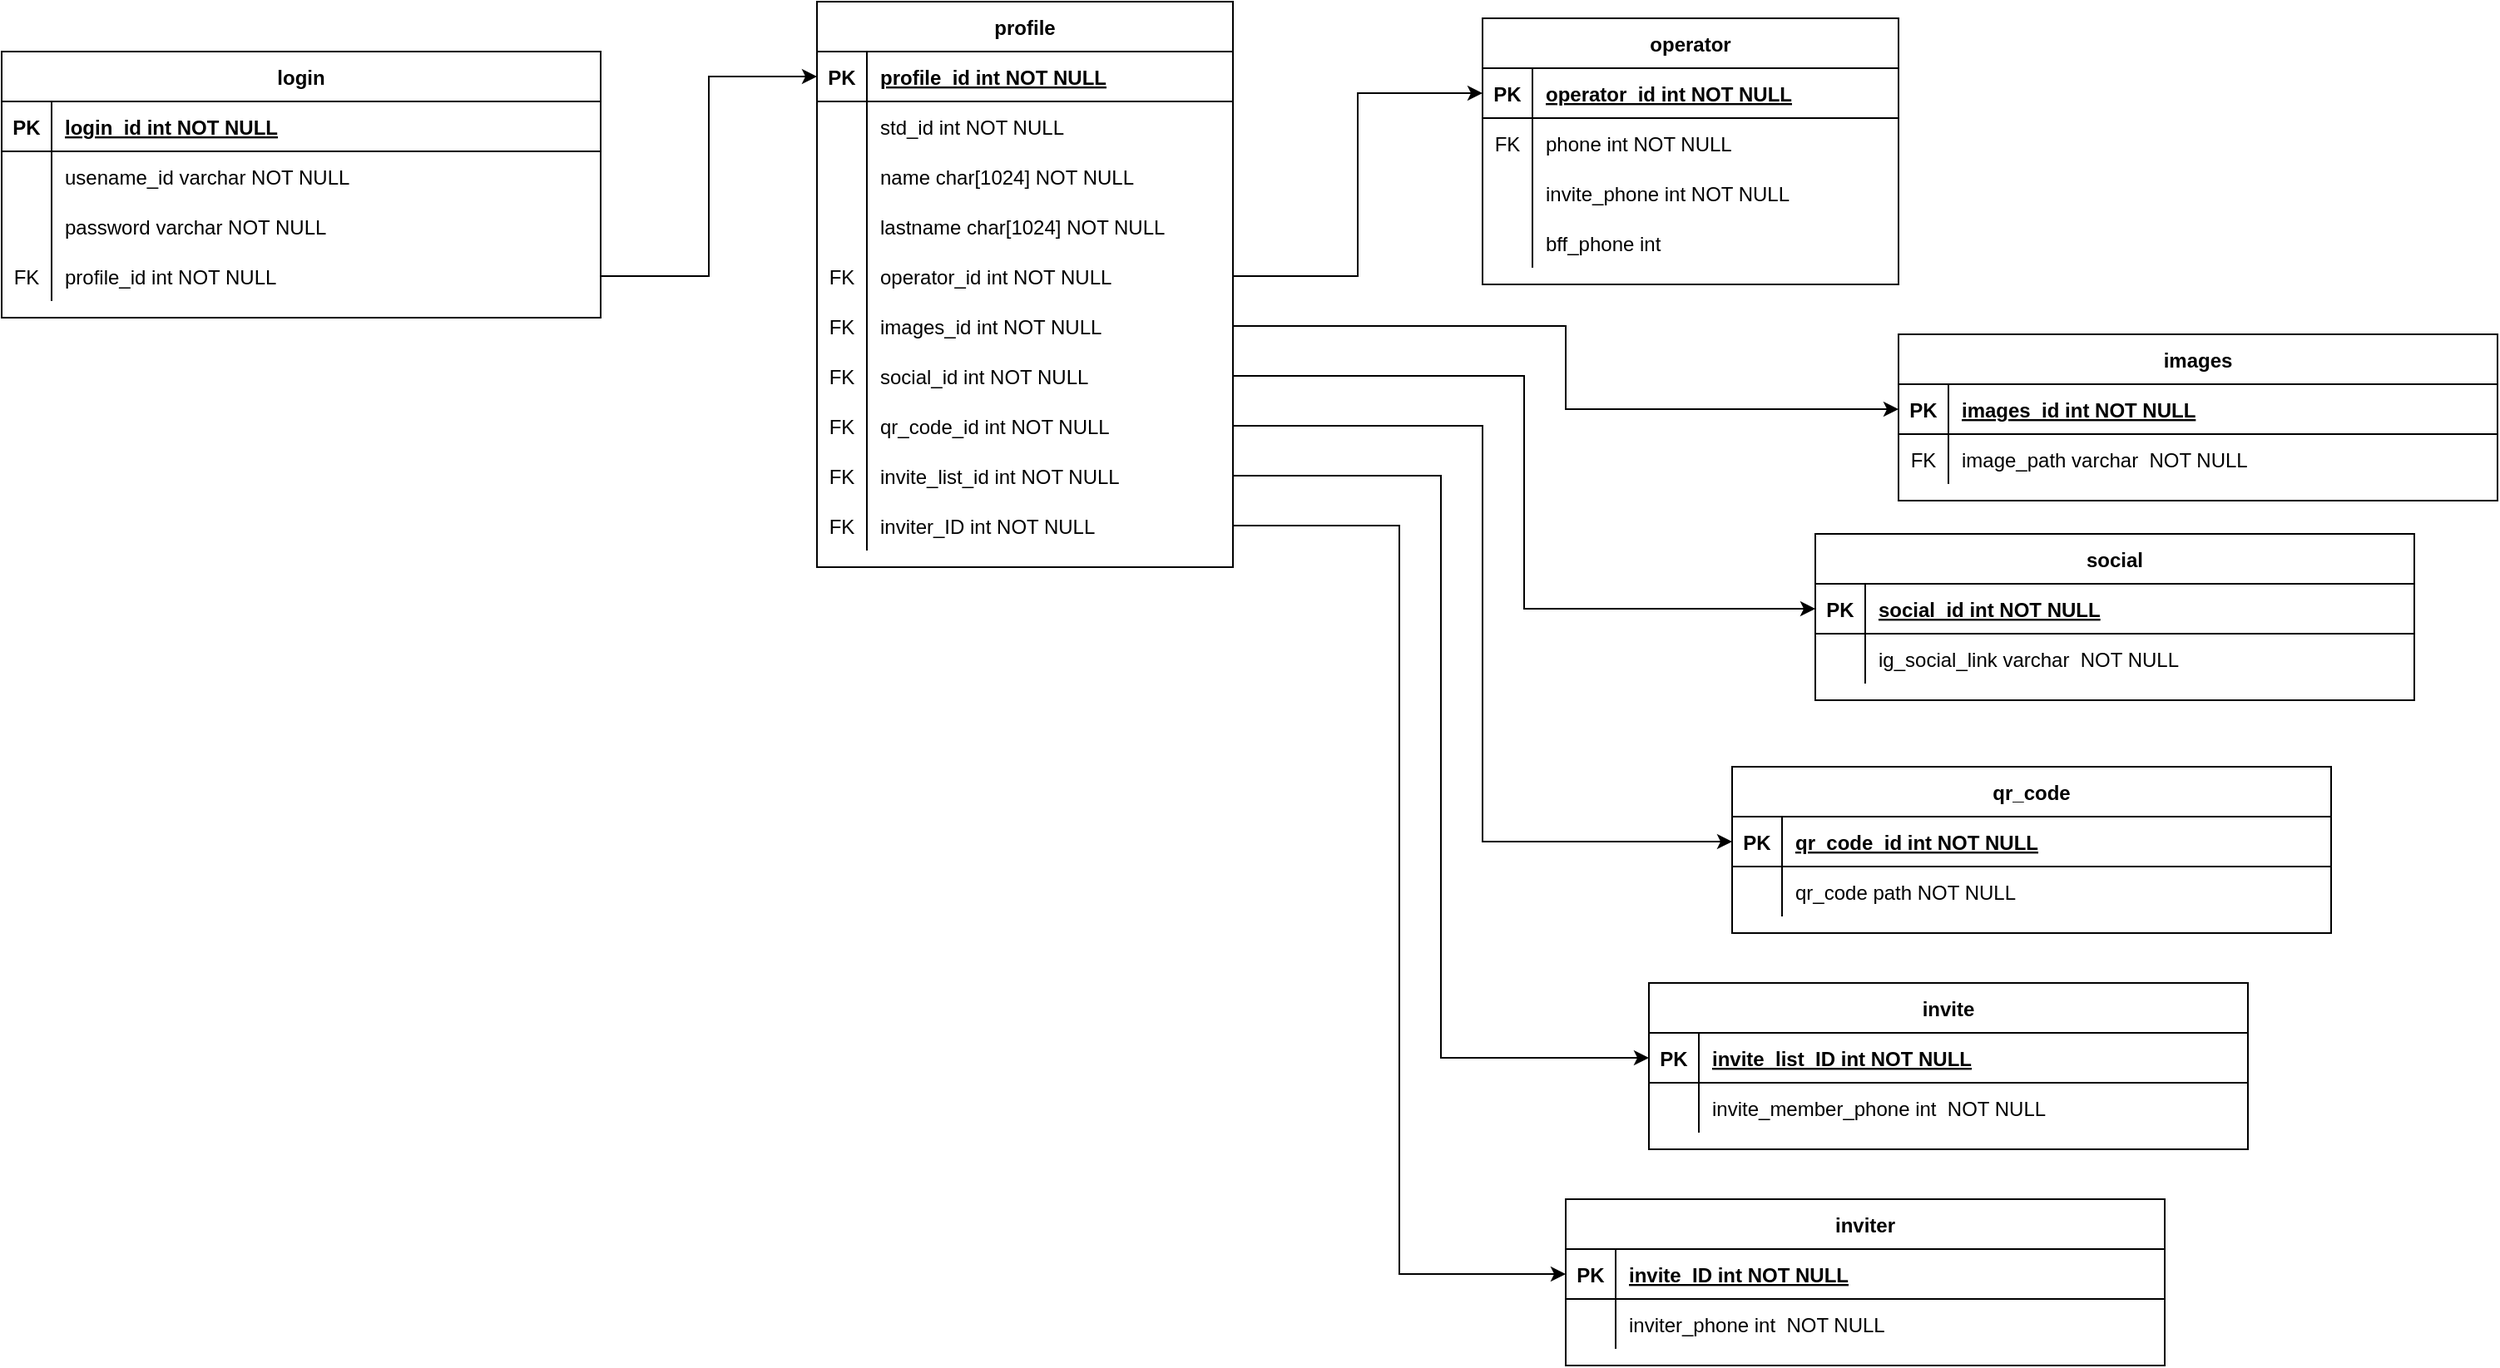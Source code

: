 <mxfile version="20.2.3" type="device"><diagram id="R2lEEEUBdFMjLlhIrx00" name="Page-1"><mxGraphModel dx="2827" dy="1458" grid="1" gridSize="10" guides="1" tooltips="1" connect="1" arrows="1" fold="1" page="1" pageScale="1" pageWidth="850" pageHeight="1100" math="0" shadow="0" extFonts="Permanent Marker^https://fonts.googleapis.com/css?family=Permanent+Marker"><root><mxCell id="0"/><mxCell id="1" parent="0"/><mxCell id="atP1aCella_XztRQYU9a-28" value="profile" style="shape=table;startSize=30;container=1;collapsible=1;childLayout=tableLayout;fixedRows=1;rowLines=0;fontStyle=1;align=center;resizeLast=1;" parent="1" vertex="1"><mxGeometry x="-360" y="160" width="250" height="340" as="geometry"/></mxCell><mxCell id="atP1aCella_XztRQYU9a-29" value="" style="shape=partialRectangle;collapsible=0;dropTarget=0;pointerEvents=0;fillColor=none;points=[[0,0.5],[1,0.5]];portConstraint=eastwest;top=0;left=0;right=0;bottom=1;" parent="atP1aCella_XztRQYU9a-28" vertex="1"><mxGeometry y="30" width="250" height="30" as="geometry"/></mxCell><mxCell id="atP1aCella_XztRQYU9a-30" value="PK" style="shape=partialRectangle;overflow=hidden;connectable=0;fillColor=none;top=0;left=0;bottom=0;right=0;fontStyle=1;" parent="atP1aCella_XztRQYU9a-29" vertex="1"><mxGeometry width="30" height="30" as="geometry"><mxRectangle width="30" height="30" as="alternateBounds"/></mxGeometry></mxCell><mxCell id="atP1aCella_XztRQYU9a-31" value="profile_id int NOT NULL" style="shape=partialRectangle;overflow=hidden;connectable=0;fillColor=none;top=0;left=0;bottom=0;right=0;align=left;spacingLeft=6;fontStyle=5;" parent="atP1aCella_XztRQYU9a-29" vertex="1"><mxGeometry x="30" width="220" height="30" as="geometry"><mxRectangle width="220" height="30" as="alternateBounds"/></mxGeometry></mxCell><mxCell id="atP1aCella_XztRQYU9a-32" value="" style="shape=partialRectangle;collapsible=0;dropTarget=0;pointerEvents=0;fillColor=none;points=[[0,0.5],[1,0.5]];portConstraint=eastwest;top=0;left=0;right=0;bottom=0;" parent="atP1aCella_XztRQYU9a-28" vertex="1"><mxGeometry y="60" width="250" height="30" as="geometry"/></mxCell><mxCell id="atP1aCella_XztRQYU9a-33" value="" style="shape=partialRectangle;overflow=hidden;connectable=0;fillColor=none;top=0;left=0;bottom=0;right=0;" parent="atP1aCella_XztRQYU9a-32" vertex="1"><mxGeometry width="30" height="30" as="geometry"><mxRectangle width="30" height="30" as="alternateBounds"/></mxGeometry></mxCell><mxCell id="atP1aCella_XztRQYU9a-34" value="std_id int NOT NULL" style="shape=partialRectangle;overflow=hidden;connectable=0;fillColor=none;top=0;left=0;bottom=0;right=0;align=left;spacingLeft=6;" parent="atP1aCella_XztRQYU9a-32" vertex="1"><mxGeometry x="30" width="220" height="30" as="geometry"><mxRectangle width="220" height="30" as="alternateBounds"/></mxGeometry></mxCell><mxCell id="atP1aCella_XztRQYU9a-35" value="" style="shape=partialRectangle;collapsible=0;dropTarget=0;pointerEvents=0;fillColor=none;points=[[0,0.5],[1,0.5]];portConstraint=eastwest;top=0;left=0;right=0;bottom=0;" parent="atP1aCella_XztRQYU9a-28" vertex="1"><mxGeometry y="90" width="250" height="30" as="geometry"/></mxCell><mxCell id="atP1aCella_XztRQYU9a-36" value="" style="shape=partialRectangle;overflow=hidden;connectable=0;fillColor=none;top=0;left=0;bottom=0;right=0;" parent="atP1aCella_XztRQYU9a-35" vertex="1"><mxGeometry width="30" height="30" as="geometry"><mxRectangle width="30" height="30" as="alternateBounds"/></mxGeometry></mxCell><mxCell id="atP1aCella_XztRQYU9a-37" value="name char[1024] NOT NULL" style="shape=partialRectangle;overflow=hidden;connectable=0;fillColor=none;top=0;left=0;bottom=0;right=0;align=left;spacingLeft=6;" parent="atP1aCella_XztRQYU9a-35" vertex="1"><mxGeometry x="30" width="220" height="30" as="geometry"><mxRectangle width="220" height="30" as="alternateBounds"/></mxGeometry></mxCell><mxCell id="atP1aCella_XztRQYU9a-46" value="" style="shape=partialRectangle;collapsible=0;dropTarget=0;pointerEvents=0;fillColor=none;points=[[0,0.5],[1,0.5]];portConstraint=eastwest;top=0;left=0;right=0;bottom=0;" parent="atP1aCella_XztRQYU9a-28" vertex="1"><mxGeometry y="120" width="250" height="30" as="geometry"/></mxCell><mxCell id="atP1aCella_XztRQYU9a-47" value="" style="shape=partialRectangle;overflow=hidden;connectable=0;fillColor=none;top=0;left=0;bottom=0;right=0;" parent="atP1aCella_XztRQYU9a-46" vertex="1"><mxGeometry width="30" height="30" as="geometry"><mxRectangle width="30" height="30" as="alternateBounds"/></mxGeometry></mxCell><mxCell id="atP1aCella_XztRQYU9a-48" value="lastname char[1024] NOT NULL" style="shape=partialRectangle;overflow=hidden;connectable=0;fillColor=none;top=0;left=0;bottom=0;right=0;align=left;spacingLeft=6;" parent="atP1aCella_XztRQYU9a-46" vertex="1"><mxGeometry x="30" width="220" height="30" as="geometry"><mxRectangle width="220" height="30" as="alternateBounds"/></mxGeometry></mxCell><mxCell id="atP1aCella_XztRQYU9a-133" value="" style="shape=partialRectangle;collapsible=0;dropTarget=0;pointerEvents=0;fillColor=none;points=[[0,0.5],[1,0.5]];portConstraint=eastwest;top=0;left=0;right=0;bottom=0;" parent="atP1aCella_XztRQYU9a-28" vertex="1"><mxGeometry y="150" width="250" height="30" as="geometry"/></mxCell><mxCell id="atP1aCella_XztRQYU9a-134" value="FK" style="shape=partialRectangle;overflow=hidden;connectable=0;fillColor=none;top=0;left=0;bottom=0;right=0;" parent="atP1aCella_XztRQYU9a-133" vertex="1"><mxGeometry width="30" height="30" as="geometry"><mxRectangle width="30" height="30" as="alternateBounds"/></mxGeometry></mxCell><mxCell id="atP1aCella_XztRQYU9a-135" value="operator_id int NOT NULL" style="shape=partialRectangle;overflow=hidden;connectable=0;fillColor=none;top=0;left=0;bottom=0;right=0;align=left;spacingLeft=6;" parent="atP1aCella_XztRQYU9a-133" vertex="1"><mxGeometry x="30" width="220" height="30" as="geometry"><mxRectangle width="220" height="30" as="alternateBounds"/></mxGeometry></mxCell><mxCell id="Oe84cvMXlJhCJR2fnGtN-9" value="" style="shape=partialRectangle;collapsible=0;dropTarget=0;pointerEvents=0;fillColor=none;points=[[0,0.5],[1,0.5]];portConstraint=eastwest;top=0;left=0;right=0;bottom=0;" vertex="1" parent="atP1aCella_XztRQYU9a-28"><mxGeometry y="180" width="250" height="30" as="geometry"/></mxCell><mxCell id="Oe84cvMXlJhCJR2fnGtN-10" value="FK" style="shape=partialRectangle;overflow=hidden;connectable=0;fillColor=none;top=0;left=0;bottom=0;right=0;" vertex="1" parent="Oe84cvMXlJhCJR2fnGtN-9"><mxGeometry width="30" height="30" as="geometry"><mxRectangle width="30" height="30" as="alternateBounds"/></mxGeometry></mxCell><mxCell id="Oe84cvMXlJhCJR2fnGtN-11" value="images_id int NOT NULL" style="shape=partialRectangle;overflow=hidden;connectable=0;fillColor=none;top=0;left=0;bottom=0;right=0;align=left;spacingLeft=6;" vertex="1" parent="Oe84cvMXlJhCJR2fnGtN-9"><mxGeometry x="30" width="220" height="30" as="geometry"><mxRectangle width="220" height="30" as="alternateBounds"/></mxGeometry></mxCell><mxCell id="Oe84cvMXlJhCJR2fnGtN-20" value="" style="shape=partialRectangle;collapsible=0;dropTarget=0;pointerEvents=0;fillColor=none;points=[[0,0.5],[1,0.5]];portConstraint=eastwest;top=0;left=0;right=0;bottom=0;" vertex="1" parent="atP1aCella_XztRQYU9a-28"><mxGeometry y="210" width="250" height="30" as="geometry"/></mxCell><mxCell id="Oe84cvMXlJhCJR2fnGtN-21" value="FK" style="shape=partialRectangle;overflow=hidden;connectable=0;fillColor=none;top=0;left=0;bottom=0;right=0;" vertex="1" parent="Oe84cvMXlJhCJR2fnGtN-20"><mxGeometry width="30" height="30" as="geometry"><mxRectangle width="30" height="30" as="alternateBounds"/></mxGeometry></mxCell><mxCell id="Oe84cvMXlJhCJR2fnGtN-22" value="social_id int NOT NULL" style="shape=partialRectangle;overflow=hidden;connectable=0;fillColor=none;top=0;left=0;bottom=0;right=0;align=left;spacingLeft=6;" vertex="1" parent="Oe84cvMXlJhCJR2fnGtN-20"><mxGeometry x="30" width="220" height="30" as="geometry"><mxRectangle width="220" height="30" as="alternateBounds"/></mxGeometry></mxCell><mxCell id="Oe84cvMXlJhCJR2fnGtN-72" value="" style="shape=partialRectangle;collapsible=0;dropTarget=0;pointerEvents=0;fillColor=none;points=[[0,0.5],[1,0.5]];portConstraint=eastwest;top=0;left=0;right=0;bottom=0;" vertex="1" parent="atP1aCella_XztRQYU9a-28"><mxGeometry y="240" width="250" height="30" as="geometry"/></mxCell><mxCell id="Oe84cvMXlJhCJR2fnGtN-73" value="FK" style="shape=partialRectangle;overflow=hidden;connectable=0;fillColor=none;top=0;left=0;bottom=0;right=0;" vertex="1" parent="Oe84cvMXlJhCJR2fnGtN-72"><mxGeometry width="30" height="30" as="geometry"><mxRectangle width="30" height="30" as="alternateBounds"/></mxGeometry></mxCell><mxCell id="Oe84cvMXlJhCJR2fnGtN-74" value="qr_code_id int NOT NULL" style="shape=partialRectangle;overflow=hidden;connectable=0;fillColor=none;top=0;left=0;bottom=0;right=0;align=left;spacingLeft=6;" vertex="1" parent="Oe84cvMXlJhCJR2fnGtN-72"><mxGeometry x="30" width="220" height="30" as="geometry"><mxRectangle width="220" height="30" as="alternateBounds"/></mxGeometry></mxCell><mxCell id="atP1aCella_XztRQYU9a-138" value="" style="shape=partialRectangle;collapsible=0;dropTarget=0;pointerEvents=0;fillColor=none;points=[[0,0.5],[1,0.5]];portConstraint=eastwest;top=0;left=0;right=0;bottom=0;" parent="atP1aCella_XztRQYU9a-28" vertex="1"><mxGeometry y="270" width="250" height="30" as="geometry"/></mxCell><mxCell id="atP1aCella_XztRQYU9a-139" value="FK" style="shape=partialRectangle;overflow=hidden;connectable=0;fillColor=none;top=0;left=0;bottom=0;right=0;" parent="atP1aCella_XztRQYU9a-138" vertex="1"><mxGeometry width="30" height="30" as="geometry"><mxRectangle width="30" height="30" as="alternateBounds"/></mxGeometry></mxCell><mxCell id="atP1aCella_XztRQYU9a-140" value="invite_list_id int NOT NULL" style="shape=partialRectangle;overflow=hidden;connectable=0;fillColor=none;top=0;left=0;bottom=0;right=0;align=left;spacingLeft=6;" parent="atP1aCella_XztRQYU9a-138" vertex="1"><mxGeometry x="30" width="220" height="30" as="geometry"><mxRectangle width="220" height="30" as="alternateBounds"/></mxGeometry></mxCell><mxCell id="Oe84cvMXlJhCJR2fnGtN-53" value="" style="shape=partialRectangle;collapsible=0;dropTarget=0;pointerEvents=0;fillColor=none;points=[[0,0.5],[1,0.5]];portConstraint=eastwest;top=0;left=0;right=0;bottom=0;" vertex="1" parent="atP1aCella_XztRQYU9a-28"><mxGeometry y="300" width="250" height="30" as="geometry"/></mxCell><mxCell id="Oe84cvMXlJhCJR2fnGtN-54" value="FK" style="shape=partialRectangle;overflow=hidden;connectable=0;fillColor=none;top=0;left=0;bottom=0;right=0;" vertex="1" parent="Oe84cvMXlJhCJR2fnGtN-53"><mxGeometry width="30" height="30" as="geometry"><mxRectangle width="30" height="30" as="alternateBounds"/></mxGeometry></mxCell><mxCell id="Oe84cvMXlJhCJR2fnGtN-55" value="inviter_ID int NOT NULL" style="shape=partialRectangle;overflow=hidden;connectable=0;fillColor=none;top=0;left=0;bottom=0;right=0;align=left;spacingLeft=6;" vertex="1" parent="Oe84cvMXlJhCJR2fnGtN-53"><mxGeometry x="30" width="220" height="30" as="geometry"><mxRectangle width="220" height="30" as="alternateBounds"/></mxGeometry></mxCell><mxCell id="atP1aCella_XztRQYU9a-52" value="invite" style="shape=table;startSize=30;container=1;collapsible=1;childLayout=tableLayout;fixedRows=1;rowLines=0;fontStyle=1;align=center;resizeLast=1;" parent="1" vertex="1"><mxGeometry x="140" y="750" width="360" height="100" as="geometry"><mxRectangle x="320" y="380" width="90" height="30" as="alternateBounds"/></mxGeometry></mxCell><mxCell id="atP1aCella_XztRQYU9a-53" value="" style="shape=partialRectangle;collapsible=0;dropTarget=0;pointerEvents=0;fillColor=none;points=[[0,0.5],[1,0.5]];portConstraint=eastwest;top=0;left=0;right=0;bottom=1;" parent="atP1aCella_XztRQYU9a-52" vertex="1"><mxGeometry y="30" width="360" height="30" as="geometry"/></mxCell><mxCell id="atP1aCella_XztRQYU9a-54" value="PK" style="shape=partialRectangle;overflow=hidden;connectable=0;fillColor=none;top=0;left=0;bottom=0;right=0;fontStyle=1;" parent="atP1aCella_XztRQYU9a-53" vertex="1"><mxGeometry width="30" height="30" as="geometry"><mxRectangle width="30" height="30" as="alternateBounds"/></mxGeometry></mxCell><mxCell id="atP1aCella_XztRQYU9a-55" value="invite_list_ID int NOT NULL" style="shape=partialRectangle;overflow=hidden;connectable=0;fillColor=none;top=0;left=0;bottom=0;right=0;align=left;spacingLeft=6;fontStyle=5;" parent="atP1aCella_XztRQYU9a-53" vertex="1"><mxGeometry x="30" width="330" height="30" as="geometry"><mxRectangle width="330" height="30" as="alternateBounds"/></mxGeometry></mxCell><mxCell id="atP1aCella_XztRQYU9a-145" value="" style="shape=partialRectangle;collapsible=0;dropTarget=0;pointerEvents=0;fillColor=none;points=[[0,0.5],[1,0.5]];portConstraint=eastwest;top=0;left=0;right=0;bottom=0;" parent="atP1aCella_XztRQYU9a-52" vertex="1"><mxGeometry y="60" width="360" height="30" as="geometry"/></mxCell><mxCell id="atP1aCella_XztRQYU9a-146" value="" style="shape=partialRectangle;overflow=hidden;connectable=0;fillColor=none;top=0;left=0;bottom=0;right=0;" parent="atP1aCella_XztRQYU9a-145" vertex="1"><mxGeometry width="30" height="30" as="geometry"><mxRectangle width="30" height="30" as="alternateBounds"/></mxGeometry></mxCell><mxCell id="atP1aCella_XztRQYU9a-147" value="invite_member_phone int  NOT NULL" style="shape=partialRectangle;overflow=hidden;connectable=0;fillColor=none;top=0;left=0;bottom=0;right=0;align=left;spacingLeft=6;" parent="atP1aCella_XztRQYU9a-145" vertex="1"><mxGeometry x="30" width="330" height="30" as="geometry"><mxRectangle width="330" height="30" as="alternateBounds"/></mxGeometry></mxCell><mxCell id="atP1aCella_XztRQYU9a-106" value="operator" style="shape=table;startSize=30;container=1;collapsible=1;childLayout=tableLayout;fixedRows=1;rowLines=0;fontStyle=1;align=center;resizeLast=1;" parent="1" vertex="1"><mxGeometry x="40" y="170" width="250" height="160" as="geometry"/></mxCell><mxCell id="atP1aCella_XztRQYU9a-107" value="" style="shape=partialRectangle;collapsible=0;dropTarget=0;pointerEvents=0;fillColor=none;points=[[0,0.5],[1,0.5]];portConstraint=eastwest;top=0;left=0;right=0;bottom=1;" parent="atP1aCella_XztRQYU9a-106" vertex="1"><mxGeometry y="30" width="250" height="30" as="geometry"/></mxCell><mxCell id="atP1aCella_XztRQYU9a-108" value="PK" style="shape=partialRectangle;overflow=hidden;connectable=0;fillColor=none;top=0;left=0;bottom=0;right=0;fontStyle=1;" parent="atP1aCella_XztRQYU9a-107" vertex="1"><mxGeometry width="30" height="30" as="geometry"><mxRectangle width="30" height="30" as="alternateBounds"/></mxGeometry></mxCell><mxCell id="atP1aCella_XztRQYU9a-109" value="operator_id int NOT NULL" style="shape=partialRectangle;overflow=hidden;connectable=0;fillColor=none;top=0;left=0;bottom=0;right=0;align=left;spacingLeft=6;fontStyle=5;" parent="atP1aCella_XztRQYU9a-107" vertex="1"><mxGeometry x="30" width="220" height="30" as="geometry"><mxRectangle width="220" height="30" as="alternateBounds"/></mxGeometry></mxCell><mxCell id="atP1aCella_XztRQYU9a-110" value="" style="shape=partialRectangle;collapsible=0;dropTarget=0;pointerEvents=0;fillColor=none;points=[[0,0.5],[1,0.5]];portConstraint=eastwest;top=0;left=0;right=0;bottom=0;" parent="atP1aCella_XztRQYU9a-106" vertex="1"><mxGeometry y="60" width="250" height="30" as="geometry"/></mxCell><mxCell id="atP1aCella_XztRQYU9a-111" value="FK" style="shape=partialRectangle;overflow=hidden;connectable=0;fillColor=none;top=0;left=0;bottom=0;right=0;" parent="atP1aCella_XztRQYU9a-110" vertex="1"><mxGeometry width="30" height="30" as="geometry"><mxRectangle width="30" height="30" as="alternateBounds"/></mxGeometry></mxCell><mxCell id="atP1aCella_XztRQYU9a-112" value="phone int NOT NULL" style="shape=partialRectangle;overflow=hidden;connectable=0;fillColor=none;top=0;left=0;bottom=0;right=0;align=left;spacingLeft=6;" parent="atP1aCella_XztRQYU9a-110" vertex="1"><mxGeometry x="30" width="220" height="30" as="geometry"><mxRectangle width="220" height="30" as="alternateBounds"/></mxGeometry></mxCell><mxCell id="atP1aCella_XztRQYU9a-113" value="" style="shape=partialRectangle;collapsible=0;dropTarget=0;pointerEvents=0;fillColor=none;points=[[0,0.5],[1,0.5]];portConstraint=eastwest;top=0;left=0;right=0;bottom=0;" parent="atP1aCella_XztRQYU9a-106" vertex="1"><mxGeometry y="90" width="250" height="30" as="geometry"/></mxCell><mxCell id="atP1aCella_XztRQYU9a-114" value="" style="shape=partialRectangle;overflow=hidden;connectable=0;fillColor=none;top=0;left=0;bottom=0;right=0;" parent="atP1aCella_XztRQYU9a-113" vertex="1"><mxGeometry width="30" height="30" as="geometry"><mxRectangle width="30" height="30" as="alternateBounds"/></mxGeometry></mxCell><mxCell id="atP1aCella_XztRQYU9a-115" value="invite_phone int NOT NULL" style="shape=partialRectangle;overflow=hidden;connectable=0;fillColor=none;top=0;left=0;bottom=0;right=0;align=left;spacingLeft=6;" parent="atP1aCella_XztRQYU9a-113" vertex="1"><mxGeometry x="30" width="220" height="30" as="geometry"><mxRectangle width="220" height="30" as="alternateBounds"/></mxGeometry></mxCell><mxCell id="atP1aCella_XztRQYU9a-128" value="" style="shape=partialRectangle;collapsible=0;dropTarget=0;pointerEvents=0;fillColor=none;points=[[0,0.5],[1,0.5]];portConstraint=eastwest;top=0;left=0;right=0;bottom=0;" parent="atP1aCella_XztRQYU9a-106" vertex="1"><mxGeometry y="120" width="250" height="30" as="geometry"/></mxCell><mxCell id="atP1aCella_XztRQYU9a-129" value="" style="shape=partialRectangle;overflow=hidden;connectable=0;fillColor=none;top=0;left=0;bottom=0;right=0;" parent="atP1aCella_XztRQYU9a-128" vertex="1"><mxGeometry width="30" height="30" as="geometry"><mxRectangle width="30" height="30" as="alternateBounds"/></mxGeometry></mxCell><mxCell id="atP1aCella_XztRQYU9a-130" value="bff_phone int" style="shape=partialRectangle;overflow=hidden;connectable=0;fillColor=none;top=0;left=0;bottom=0;right=0;align=left;spacingLeft=6;" parent="atP1aCella_XztRQYU9a-128" vertex="1"><mxGeometry x="30" width="220" height="30" as="geometry"><mxRectangle width="220" height="30" as="alternateBounds"/></mxGeometry></mxCell><mxCell id="Oe84cvMXlJhCJR2fnGtN-1" value="images" style="shape=table;startSize=30;container=1;collapsible=1;childLayout=tableLayout;fixedRows=1;rowLines=0;fontStyle=1;align=center;resizeLast=1;" vertex="1" parent="1"><mxGeometry x="290" y="360" width="360" height="100" as="geometry"><mxRectangle x="320" y="380" width="90" height="30" as="alternateBounds"/></mxGeometry></mxCell><mxCell id="Oe84cvMXlJhCJR2fnGtN-2" value="" style="shape=partialRectangle;collapsible=0;dropTarget=0;pointerEvents=0;fillColor=none;points=[[0,0.5],[1,0.5]];portConstraint=eastwest;top=0;left=0;right=0;bottom=1;" vertex="1" parent="Oe84cvMXlJhCJR2fnGtN-1"><mxGeometry y="30" width="360" height="30" as="geometry"/></mxCell><mxCell id="Oe84cvMXlJhCJR2fnGtN-3" value="PK" style="shape=partialRectangle;overflow=hidden;connectable=0;fillColor=none;top=0;left=0;bottom=0;right=0;fontStyle=1;" vertex="1" parent="Oe84cvMXlJhCJR2fnGtN-2"><mxGeometry width="30" height="30" as="geometry"><mxRectangle width="30" height="30" as="alternateBounds"/></mxGeometry></mxCell><mxCell id="Oe84cvMXlJhCJR2fnGtN-4" value="images_id int NOT NULL" style="shape=partialRectangle;overflow=hidden;connectable=0;fillColor=none;top=0;left=0;bottom=0;right=0;align=left;spacingLeft=6;fontStyle=5;" vertex="1" parent="Oe84cvMXlJhCJR2fnGtN-2"><mxGeometry x="30" width="330" height="30" as="geometry"><mxRectangle width="330" height="30" as="alternateBounds"/></mxGeometry></mxCell><mxCell id="Oe84cvMXlJhCJR2fnGtN-5" value="" style="shape=partialRectangle;collapsible=0;dropTarget=0;pointerEvents=0;fillColor=none;points=[[0,0.5],[1,0.5]];portConstraint=eastwest;top=0;left=0;right=0;bottom=0;" vertex="1" parent="Oe84cvMXlJhCJR2fnGtN-1"><mxGeometry y="60" width="360" height="30" as="geometry"/></mxCell><mxCell id="Oe84cvMXlJhCJR2fnGtN-6" value="FK" style="shape=partialRectangle;overflow=hidden;connectable=0;fillColor=none;top=0;left=0;bottom=0;right=0;" vertex="1" parent="Oe84cvMXlJhCJR2fnGtN-5"><mxGeometry width="30" height="30" as="geometry"><mxRectangle width="30" height="30" as="alternateBounds"/></mxGeometry></mxCell><mxCell id="Oe84cvMXlJhCJR2fnGtN-7" value="image_path varchar  NOT NULL" style="shape=partialRectangle;overflow=hidden;connectable=0;fillColor=none;top=0;left=0;bottom=0;right=0;align=left;spacingLeft=6;" vertex="1" parent="Oe84cvMXlJhCJR2fnGtN-5"><mxGeometry x="30" width="330" height="30" as="geometry"><mxRectangle width="330" height="30" as="alternateBounds"/></mxGeometry></mxCell><mxCell id="Oe84cvMXlJhCJR2fnGtN-13" value="social" style="shape=table;startSize=30;container=1;collapsible=1;childLayout=tableLayout;fixedRows=1;rowLines=0;fontStyle=1;align=center;resizeLast=1;" vertex="1" parent="1"><mxGeometry x="240" y="480" width="360" height="100" as="geometry"><mxRectangle x="320" y="380" width="90" height="30" as="alternateBounds"/></mxGeometry></mxCell><mxCell id="Oe84cvMXlJhCJR2fnGtN-14" value="" style="shape=partialRectangle;collapsible=0;dropTarget=0;pointerEvents=0;fillColor=none;points=[[0,0.5],[1,0.5]];portConstraint=eastwest;top=0;left=0;right=0;bottom=1;" vertex="1" parent="Oe84cvMXlJhCJR2fnGtN-13"><mxGeometry y="30" width="360" height="30" as="geometry"/></mxCell><mxCell id="Oe84cvMXlJhCJR2fnGtN-15" value="PK" style="shape=partialRectangle;overflow=hidden;connectable=0;fillColor=none;top=0;left=0;bottom=0;right=0;fontStyle=1;" vertex="1" parent="Oe84cvMXlJhCJR2fnGtN-14"><mxGeometry width="30" height="30" as="geometry"><mxRectangle width="30" height="30" as="alternateBounds"/></mxGeometry></mxCell><mxCell id="Oe84cvMXlJhCJR2fnGtN-16" value="social_id int NOT NULL" style="shape=partialRectangle;overflow=hidden;connectable=0;fillColor=none;top=0;left=0;bottom=0;right=0;align=left;spacingLeft=6;fontStyle=5;" vertex="1" parent="Oe84cvMXlJhCJR2fnGtN-14"><mxGeometry x="30" width="330" height="30" as="geometry"><mxRectangle width="330" height="30" as="alternateBounds"/></mxGeometry></mxCell><mxCell id="Oe84cvMXlJhCJR2fnGtN-17" value="" style="shape=partialRectangle;collapsible=0;dropTarget=0;pointerEvents=0;fillColor=none;points=[[0,0.5],[1,0.5]];portConstraint=eastwest;top=0;left=0;right=0;bottom=0;" vertex="1" parent="Oe84cvMXlJhCJR2fnGtN-13"><mxGeometry y="60" width="360" height="30" as="geometry"/></mxCell><mxCell id="Oe84cvMXlJhCJR2fnGtN-18" value="" style="shape=partialRectangle;overflow=hidden;connectable=0;fillColor=none;top=0;left=0;bottom=0;right=0;" vertex="1" parent="Oe84cvMXlJhCJR2fnGtN-17"><mxGeometry width="30" height="30" as="geometry"><mxRectangle width="30" height="30" as="alternateBounds"/></mxGeometry></mxCell><mxCell id="Oe84cvMXlJhCJR2fnGtN-19" value="ig_social_link varchar  NOT NULL" style="shape=partialRectangle;overflow=hidden;connectable=0;fillColor=none;top=0;left=0;bottom=0;right=0;align=left;spacingLeft=6;" vertex="1" parent="Oe84cvMXlJhCJR2fnGtN-17"><mxGeometry x="30" width="330" height="30" as="geometry"><mxRectangle width="330" height="30" as="alternateBounds"/></mxGeometry></mxCell><mxCell id="Oe84cvMXlJhCJR2fnGtN-24" value="login" style="shape=table;startSize=30;container=1;collapsible=1;childLayout=tableLayout;fixedRows=1;rowLines=0;fontStyle=1;align=center;resizeLast=1;" vertex="1" parent="1"><mxGeometry x="-850" y="190" width="360" height="160" as="geometry"><mxRectangle x="320" y="380" width="90" height="30" as="alternateBounds"/></mxGeometry></mxCell><mxCell id="Oe84cvMXlJhCJR2fnGtN-25" value="" style="shape=partialRectangle;collapsible=0;dropTarget=0;pointerEvents=0;fillColor=none;points=[[0,0.5],[1,0.5]];portConstraint=eastwest;top=0;left=0;right=0;bottom=1;" vertex="1" parent="Oe84cvMXlJhCJR2fnGtN-24"><mxGeometry y="30" width="360" height="30" as="geometry"/></mxCell><mxCell id="Oe84cvMXlJhCJR2fnGtN-26" value="PK" style="shape=partialRectangle;overflow=hidden;connectable=0;fillColor=none;top=0;left=0;bottom=0;right=0;fontStyle=1;" vertex="1" parent="Oe84cvMXlJhCJR2fnGtN-25"><mxGeometry width="30" height="30" as="geometry"><mxRectangle width="30" height="30" as="alternateBounds"/></mxGeometry></mxCell><mxCell id="Oe84cvMXlJhCJR2fnGtN-27" value="login_id int NOT NULL" style="shape=partialRectangle;overflow=hidden;connectable=0;fillColor=none;top=0;left=0;bottom=0;right=0;align=left;spacingLeft=6;fontStyle=5;" vertex="1" parent="Oe84cvMXlJhCJR2fnGtN-25"><mxGeometry x="30" width="330" height="30" as="geometry"><mxRectangle width="330" height="30" as="alternateBounds"/></mxGeometry></mxCell><mxCell id="Oe84cvMXlJhCJR2fnGtN-28" value="" style="shape=partialRectangle;collapsible=0;dropTarget=0;pointerEvents=0;fillColor=none;points=[[0,0.5],[1,0.5]];portConstraint=eastwest;top=0;left=0;right=0;bottom=0;" vertex="1" parent="Oe84cvMXlJhCJR2fnGtN-24"><mxGeometry y="60" width="360" height="30" as="geometry"/></mxCell><mxCell id="Oe84cvMXlJhCJR2fnGtN-29" value="" style="shape=partialRectangle;overflow=hidden;connectable=0;fillColor=none;top=0;left=0;bottom=0;right=0;" vertex="1" parent="Oe84cvMXlJhCJR2fnGtN-28"><mxGeometry width="30" height="30" as="geometry"><mxRectangle width="30" height="30" as="alternateBounds"/></mxGeometry></mxCell><mxCell id="Oe84cvMXlJhCJR2fnGtN-30" value="usename_id varchar NOT NULL" style="shape=partialRectangle;overflow=hidden;connectable=0;fillColor=none;top=0;left=0;bottom=0;right=0;align=left;spacingLeft=6;" vertex="1" parent="Oe84cvMXlJhCJR2fnGtN-28"><mxGeometry x="30" width="330" height="30" as="geometry"><mxRectangle width="330" height="30" as="alternateBounds"/></mxGeometry></mxCell><mxCell id="Oe84cvMXlJhCJR2fnGtN-32" value="" style="shape=partialRectangle;collapsible=0;dropTarget=0;pointerEvents=0;fillColor=none;points=[[0,0.5],[1,0.5]];portConstraint=eastwest;top=0;left=0;right=0;bottom=0;" vertex="1" parent="Oe84cvMXlJhCJR2fnGtN-24"><mxGeometry y="90" width="360" height="30" as="geometry"/></mxCell><mxCell id="Oe84cvMXlJhCJR2fnGtN-33" value="" style="shape=partialRectangle;overflow=hidden;connectable=0;fillColor=none;top=0;left=0;bottom=0;right=0;" vertex="1" parent="Oe84cvMXlJhCJR2fnGtN-32"><mxGeometry width="30" height="30" as="geometry"><mxRectangle width="30" height="30" as="alternateBounds"/></mxGeometry></mxCell><mxCell id="Oe84cvMXlJhCJR2fnGtN-34" value="password varchar NOT NULL" style="shape=partialRectangle;overflow=hidden;connectable=0;fillColor=none;top=0;left=0;bottom=0;right=0;align=left;spacingLeft=6;" vertex="1" parent="Oe84cvMXlJhCJR2fnGtN-32"><mxGeometry x="30" width="330" height="30" as="geometry"><mxRectangle width="330" height="30" as="alternateBounds"/></mxGeometry></mxCell><mxCell id="Oe84cvMXlJhCJR2fnGtN-78" value="" style="shape=partialRectangle;collapsible=0;dropTarget=0;pointerEvents=0;fillColor=none;points=[[0,0.5],[1,0.5]];portConstraint=eastwest;top=0;left=0;right=0;bottom=0;" vertex="1" parent="Oe84cvMXlJhCJR2fnGtN-24"><mxGeometry y="120" width="360" height="30" as="geometry"/></mxCell><mxCell id="Oe84cvMXlJhCJR2fnGtN-79" value="FK" style="shape=partialRectangle;overflow=hidden;connectable=0;fillColor=none;top=0;left=0;bottom=0;right=0;" vertex="1" parent="Oe84cvMXlJhCJR2fnGtN-78"><mxGeometry width="30" height="30" as="geometry"><mxRectangle width="30" height="30" as="alternateBounds"/></mxGeometry></mxCell><mxCell id="Oe84cvMXlJhCJR2fnGtN-80" value="profile_id int NOT NULL" style="shape=partialRectangle;overflow=hidden;connectable=0;fillColor=none;top=0;left=0;bottom=0;right=0;align=left;spacingLeft=6;" vertex="1" parent="Oe84cvMXlJhCJR2fnGtN-78"><mxGeometry x="30" width="330" height="30" as="geometry"><mxRectangle width="330" height="30" as="alternateBounds"/></mxGeometry></mxCell><mxCell id="Oe84cvMXlJhCJR2fnGtN-41" value="inviter" style="shape=table;startSize=30;container=1;collapsible=1;childLayout=tableLayout;fixedRows=1;rowLines=0;fontStyle=1;align=center;resizeLast=1;" vertex="1" parent="1"><mxGeometry x="90" y="880" width="360" height="100" as="geometry"><mxRectangle x="320" y="380" width="90" height="30" as="alternateBounds"/></mxGeometry></mxCell><mxCell id="Oe84cvMXlJhCJR2fnGtN-42" value="" style="shape=partialRectangle;collapsible=0;dropTarget=0;pointerEvents=0;fillColor=none;points=[[0,0.5],[1,0.5]];portConstraint=eastwest;top=0;left=0;right=0;bottom=1;" vertex="1" parent="Oe84cvMXlJhCJR2fnGtN-41"><mxGeometry y="30" width="360" height="30" as="geometry"/></mxCell><mxCell id="Oe84cvMXlJhCJR2fnGtN-43" value="PK" style="shape=partialRectangle;overflow=hidden;connectable=0;fillColor=none;top=0;left=0;bottom=0;right=0;fontStyle=1;" vertex="1" parent="Oe84cvMXlJhCJR2fnGtN-42"><mxGeometry width="30" height="30" as="geometry"><mxRectangle width="30" height="30" as="alternateBounds"/></mxGeometry></mxCell><mxCell id="Oe84cvMXlJhCJR2fnGtN-44" value="invite_ID int NOT NULL" style="shape=partialRectangle;overflow=hidden;connectable=0;fillColor=none;top=0;left=0;bottom=0;right=0;align=left;spacingLeft=6;fontStyle=5;" vertex="1" parent="Oe84cvMXlJhCJR2fnGtN-42"><mxGeometry x="30" width="330" height="30" as="geometry"><mxRectangle width="330" height="30" as="alternateBounds"/></mxGeometry></mxCell><mxCell id="Oe84cvMXlJhCJR2fnGtN-45" value="" style="shape=partialRectangle;collapsible=0;dropTarget=0;pointerEvents=0;fillColor=none;points=[[0,0.5],[1,0.5]];portConstraint=eastwest;top=0;left=0;right=0;bottom=0;" vertex="1" parent="Oe84cvMXlJhCJR2fnGtN-41"><mxGeometry y="60" width="360" height="30" as="geometry"/></mxCell><mxCell id="Oe84cvMXlJhCJR2fnGtN-46" value="" style="shape=partialRectangle;overflow=hidden;connectable=0;fillColor=none;top=0;left=0;bottom=0;right=0;" vertex="1" parent="Oe84cvMXlJhCJR2fnGtN-45"><mxGeometry width="30" height="30" as="geometry"><mxRectangle width="30" height="30" as="alternateBounds"/></mxGeometry></mxCell><mxCell id="Oe84cvMXlJhCJR2fnGtN-47" value="inviter_phone int  NOT NULL" style="shape=partialRectangle;overflow=hidden;connectable=0;fillColor=none;top=0;left=0;bottom=0;right=0;align=left;spacingLeft=6;" vertex="1" parent="Oe84cvMXlJhCJR2fnGtN-45"><mxGeometry x="30" width="330" height="30" as="geometry"><mxRectangle width="330" height="30" as="alternateBounds"/></mxGeometry></mxCell><mxCell id="Oe84cvMXlJhCJR2fnGtN-61" value="qr_code" style="shape=table;startSize=30;container=1;collapsible=1;childLayout=tableLayout;fixedRows=1;rowLines=0;fontStyle=1;align=center;resizeLast=1;" vertex="1" parent="1"><mxGeometry x="190" y="620" width="360" height="100" as="geometry"><mxRectangle x="320" y="380" width="90" height="30" as="alternateBounds"/></mxGeometry></mxCell><mxCell id="Oe84cvMXlJhCJR2fnGtN-62" value="" style="shape=partialRectangle;collapsible=0;dropTarget=0;pointerEvents=0;fillColor=none;points=[[0,0.5],[1,0.5]];portConstraint=eastwest;top=0;left=0;right=0;bottom=1;" vertex="1" parent="Oe84cvMXlJhCJR2fnGtN-61"><mxGeometry y="30" width="360" height="30" as="geometry"/></mxCell><mxCell id="Oe84cvMXlJhCJR2fnGtN-63" value="PK" style="shape=partialRectangle;overflow=hidden;connectable=0;fillColor=none;top=0;left=0;bottom=0;right=0;fontStyle=1;" vertex="1" parent="Oe84cvMXlJhCJR2fnGtN-62"><mxGeometry width="30" height="30" as="geometry"><mxRectangle width="30" height="30" as="alternateBounds"/></mxGeometry></mxCell><mxCell id="Oe84cvMXlJhCJR2fnGtN-64" value="qr_code_id int NOT NULL" style="shape=partialRectangle;overflow=hidden;connectable=0;fillColor=none;top=0;left=0;bottom=0;right=0;align=left;spacingLeft=6;fontStyle=5;" vertex="1" parent="Oe84cvMXlJhCJR2fnGtN-62"><mxGeometry x="30" width="330" height="30" as="geometry"><mxRectangle width="330" height="30" as="alternateBounds"/></mxGeometry></mxCell><mxCell id="Oe84cvMXlJhCJR2fnGtN-65" value="" style="shape=partialRectangle;collapsible=0;dropTarget=0;pointerEvents=0;fillColor=none;points=[[0,0.5],[1,0.5]];portConstraint=eastwest;top=0;left=0;right=0;bottom=0;" vertex="1" parent="Oe84cvMXlJhCJR2fnGtN-61"><mxGeometry y="60" width="360" height="30" as="geometry"/></mxCell><mxCell id="Oe84cvMXlJhCJR2fnGtN-66" value="" style="shape=partialRectangle;overflow=hidden;connectable=0;fillColor=none;top=0;left=0;bottom=0;right=0;" vertex="1" parent="Oe84cvMXlJhCJR2fnGtN-65"><mxGeometry width="30" height="30" as="geometry"><mxRectangle width="30" height="30" as="alternateBounds"/></mxGeometry></mxCell><mxCell id="Oe84cvMXlJhCJR2fnGtN-67" value="qr_code path NOT NULL" style="shape=partialRectangle;overflow=hidden;connectable=0;fillColor=none;top=0;left=0;bottom=0;right=0;align=left;spacingLeft=6;" vertex="1" parent="Oe84cvMXlJhCJR2fnGtN-65"><mxGeometry x="30" width="330" height="30" as="geometry"><mxRectangle width="330" height="30" as="alternateBounds"/></mxGeometry></mxCell><mxCell id="Oe84cvMXlJhCJR2fnGtN-77" style="edgeStyle=orthogonalEdgeStyle;rounded=0;orthogonalLoop=1;jettySize=auto;html=1;exitX=1;exitY=0.5;exitDx=0;exitDy=0;entryX=0;entryY=0.5;entryDx=0;entryDy=0;" edge="1" parent="1" source="atP1aCella_XztRQYU9a-133" target="atP1aCella_XztRQYU9a-107"><mxGeometry relative="1" as="geometry"/></mxCell><mxCell id="Oe84cvMXlJhCJR2fnGtN-81" style="edgeStyle=orthogonalEdgeStyle;rounded=0;orthogonalLoop=1;jettySize=auto;html=1;exitX=1;exitY=0.5;exitDx=0;exitDy=0;entryX=0;entryY=0.5;entryDx=0;entryDy=0;" edge="1" parent="1" source="Oe84cvMXlJhCJR2fnGtN-78" target="atP1aCella_XztRQYU9a-29"><mxGeometry relative="1" as="geometry"/></mxCell><mxCell id="Oe84cvMXlJhCJR2fnGtN-82" style="edgeStyle=orthogonalEdgeStyle;rounded=0;orthogonalLoop=1;jettySize=auto;html=1;exitX=1;exitY=0.5;exitDx=0;exitDy=0;entryX=0;entryY=0.5;entryDx=0;entryDy=0;" edge="1" parent="1" source="Oe84cvMXlJhCJR2fnGtN-9" target="Oe84cvMXlJhCJR2fnGtN-2"><mxGeometry relative="1" as="geometry"/></mxCell><mxCell id="Oe84cvMXlJhCJR2fnGtN-83" style="edgeStyle=orthogonalEdgeStyle;rounded=0;orthogonalLoop=1;jettySize=auto;html=1;exitX=1;exitY=0.5;exitDx=0;exitDy=0;entryX=0;entryY=0.5;entryDx=0;entryDy=0;" edge="1" parent="1" source="Oe84cvMXlJhCJR2fnGtN-20" target="Oe84cvMXlJhCJR2fnGtN-14"><mxGeometry relative="1" as="geometry"/></mxCell><mxCell id="Oe84cvMXlJhCJR2fnGtN-84" style="edgeStyle=orthogonalEdgeStyle;rounded=0;orthogonalLoop=1;jettySize=auto;html=1;exitX=1;exitY=0.5;exitDx=0;exitDy=0;entryX=0;entryY=0.5;entryDx=0;entryDy=0;" edge="1" parent="1" source="Oe84cvMXlJhCJR2fnGtN-72" target="Oe84cvMXlJhCJR2fnGtN-62"><mxGeometry relative="1" as="geometry"/></mxCell><mxCell id="Oe84cvMXlJhCJR2fnGtN-85" style="edgeStyle=orthogonalEdgeStyle;rounded=0;orthogonalLoop=1;jettySize=auto;html=1;exitX=1;exitY=0.5;exitDx=0;exitDy=0;entryX=0;entryY=0.5;entryDx=0;entryDy=0;" edge="1" parent="1" source="atP1aCella_XztRQYU9a-138" target="atP1aCella_XztRQYU9a-53"><mxGeometry relative="1" as="geometry"/></mxCell><mxCell id="Oe84cvMXlJhCJR2fnGtN-86" style="edgeStyle=orthogonalEdgeStyle;rounded=0;orthogonalLoop=1;jettySize=auto;html=1;exitX=1;exitY=0.5;exitDx=0;exitDy=0;entryX=0;entryY=0.5;entryDx=0;entryDy=0;" edge="1" parent="1" source="Oe84cvMXlJhCJR2fnGtN-53" target="Oe84cvMXlJhCJR2fnGtN-42"><mxGeometry relative="1" as="geometry"/></mxCell></root></mxGraphModel></diagram></mxfile>